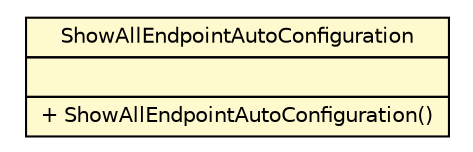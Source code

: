 #!/usr/local/bin/dot
#
# Class diagram 
# Generated by UMLGraph version R5_6-24-gf6e263 (http://www.umlgraph.org/)
#

digraph G {
	edge [fontname="Helvetica",fontsize=10,labelfontname="Helvetica",labelfontsize=10];
	node [fontname="Helvetica",fontsize=10,shape=plaintext];
	nodesep=0.25;
	ranksep=0.5;
	// org.springframework.boot.actuate.endpoint.ShowAllEndpointAutoConfiguration
	c81 [label=<<table title="org.springframework.boot.actuate.endpoint.ShowAllEndpointAutoConfiguration" border="0" cellborder="1" cellspacing="0" cellpadding="2" port="p" bgcolor="lemonChiffon" href="./ShowAllEndpointAutoConfiguration.html">
		<tr><td><table border="0" cellspacing="0" cellpadding="1">
<tr><td align="center" balign="center"> ShowAllEndpointAutoConfiguration </td></tr>
		</table></td></tr>
		<tr><td><table border="0" cellspacing="0" cellpadding="1">
<tr><td align="left" balign="left">  </td></tr>
		</table></td></tr>
		<tr><td><table border="0" cellspacing="0" cellpadding="1">
<tr><td align="left" balign="left"> + ShowAllEndpointAutoConfiguration() </td></tr>
		</table></td></tr>
		</table>>, URL="./ShowAllEndpointAutoConfiguration.html", fontname="Helvetica", fontcolor="black", fontsize=10.0];
}

